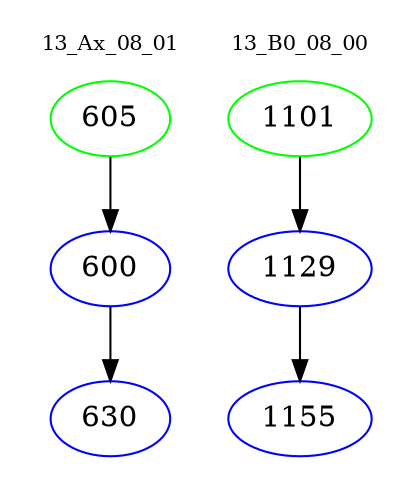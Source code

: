digraph{
subgraph cluster_0 {
color = white
label = "13_Ax_08_01";
fontsize=10;
T0_605 [label="605", color="green"]
T0_605 -> T0_600 [color="black"]
T0_600 [label="600", color="blue"]
T0_600 -> T0_630 [color="black"]
T0_630 [label="630", color="blue"]
}
subgraph cluster_1 {
color = white
label = "13_B0_08_00";
fontsize=10;
T1_1101 [label="1101", color="green"]
T1_1101 -> T1_1129 [color="black"]
T1_1129 [label="1129", color="blue"]
T1_1129 -> T1_1155 [color="black"]
T1_1155 [label="1155", color="blue"]
}
}
